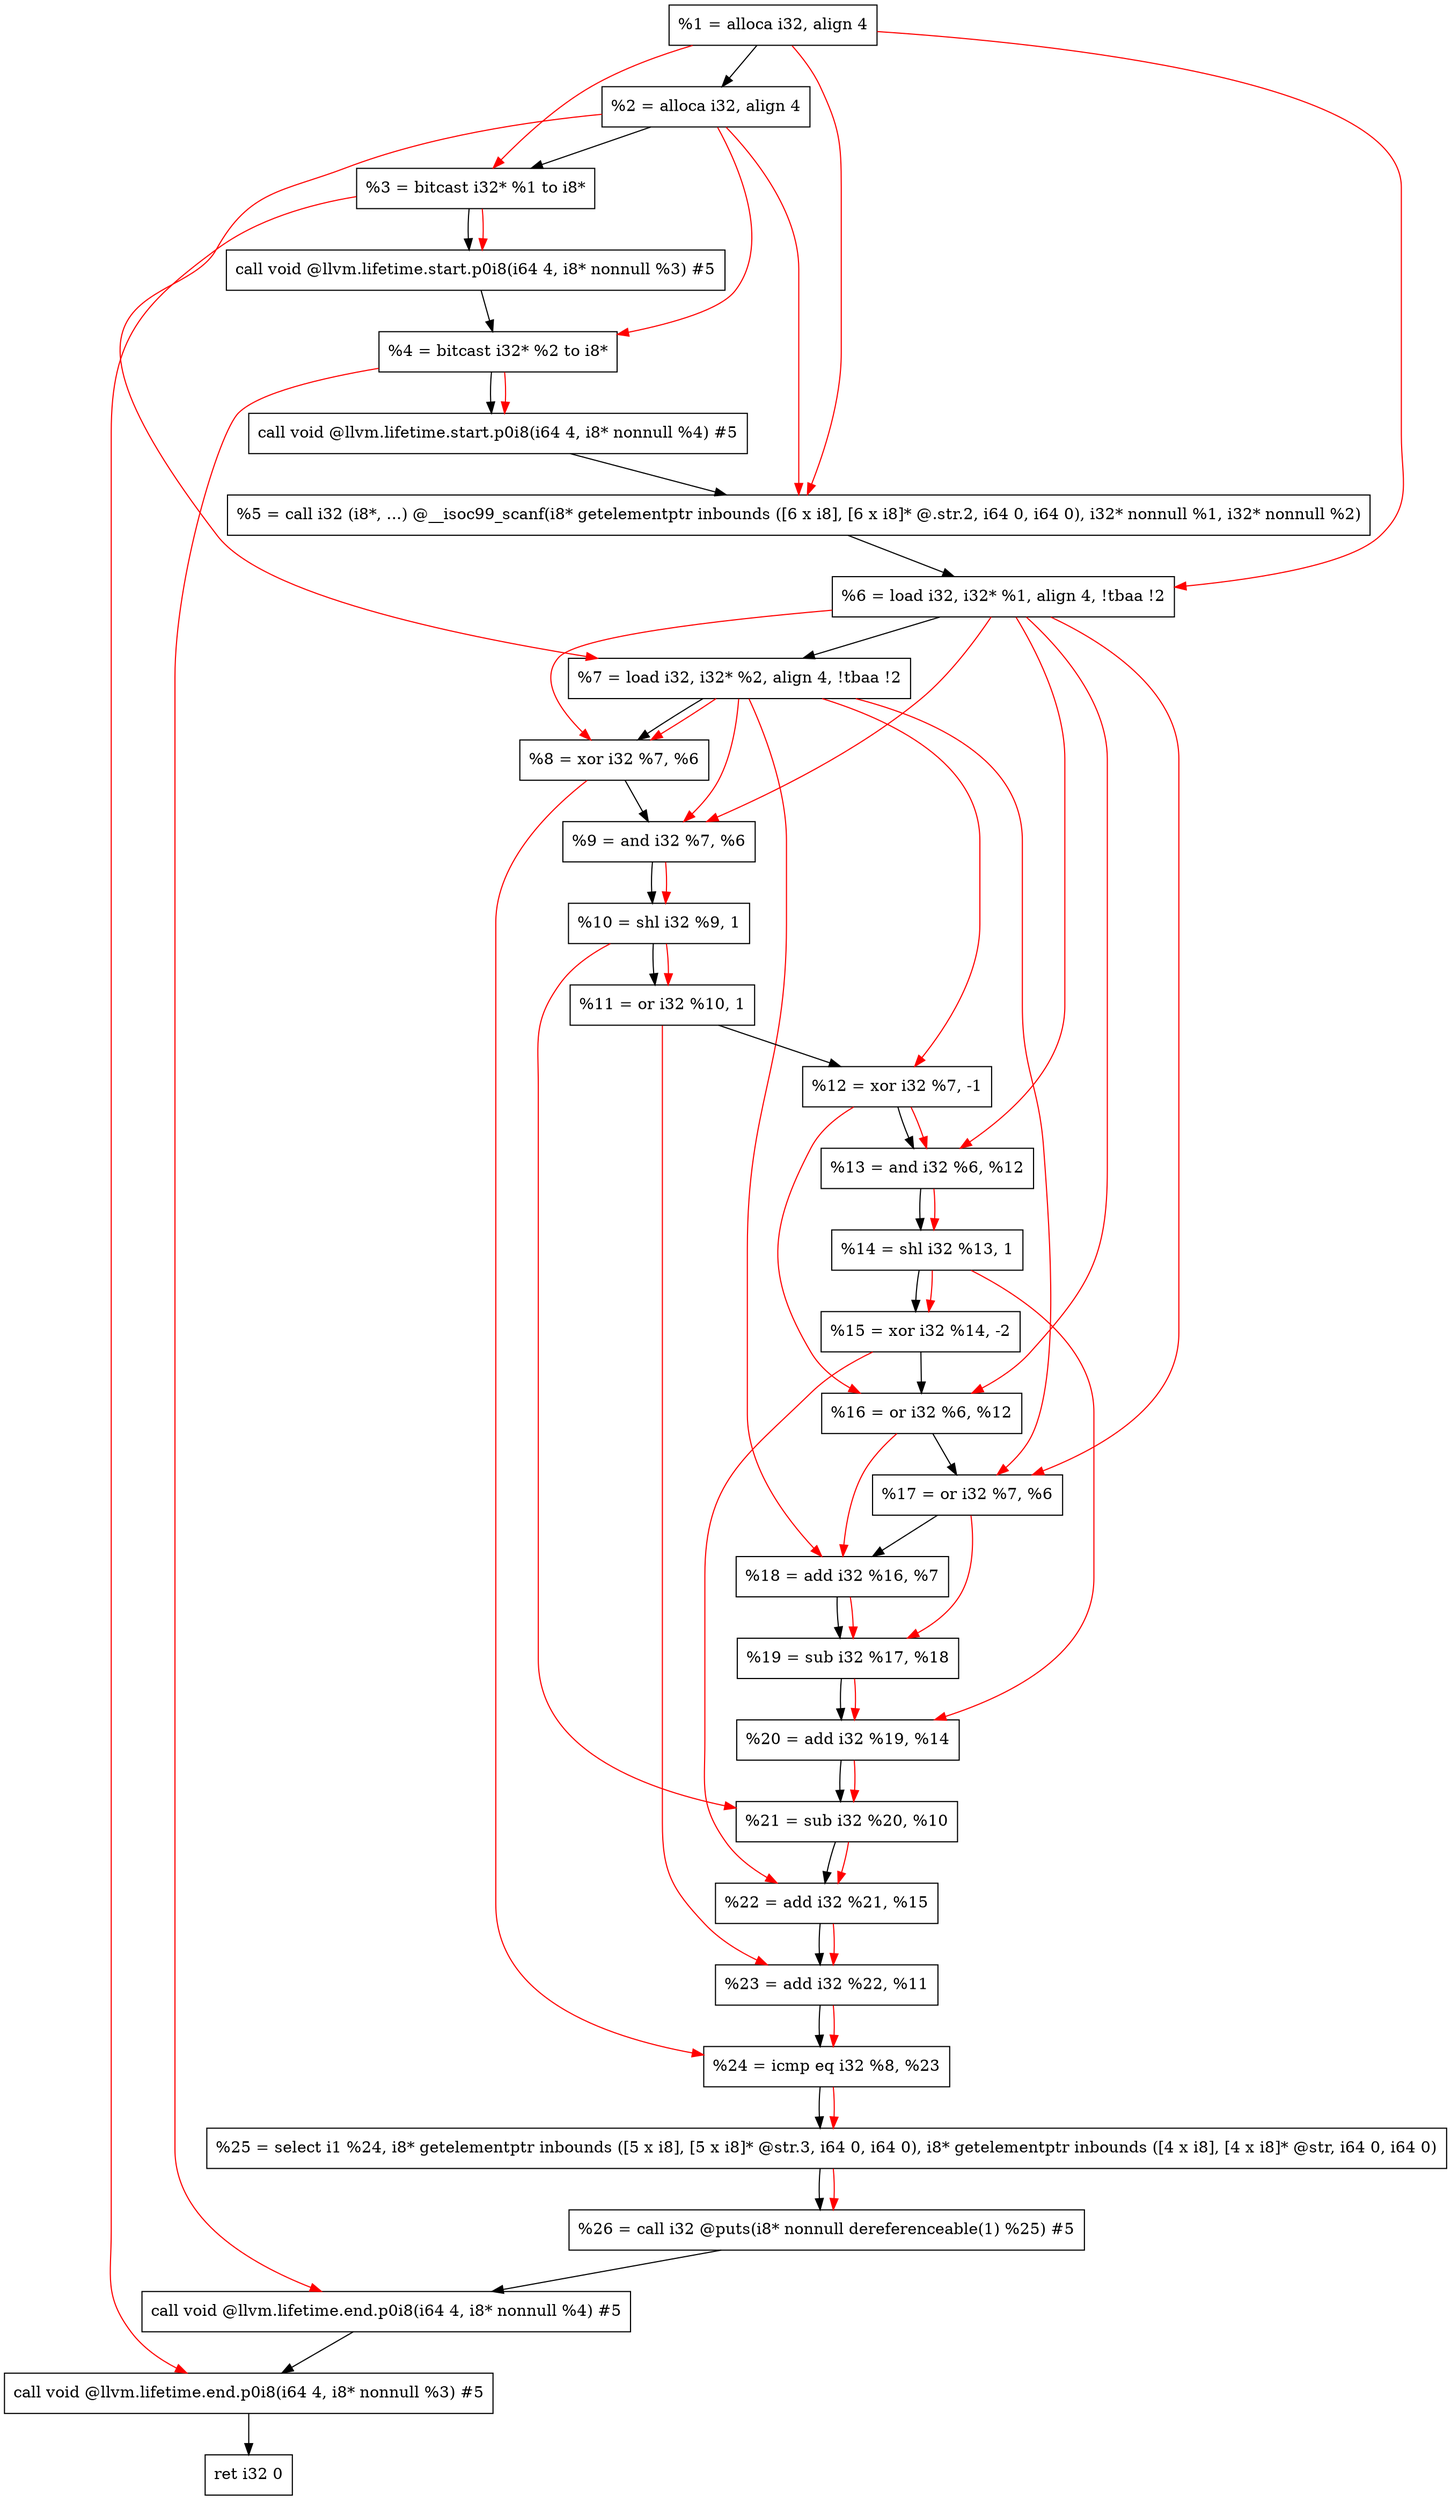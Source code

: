 digraph "DFG for'main' function" {
	Node0x1e1b868[shape=record, label="  %1 = alloca i32, align 4"];
	Node0x1e1b8e8[shape=record, label="  %2 = alloca i32, align 4"];
	Node0x1e1b978[shape=record, label="  %3 = bitcast i32* %1 to i8*"];
	Node0x1e1bdd8[shape=record, label="  call void @llvm.lifetime.start.p0i8(i64 4, i8* nonnull %3) #5"];
	Node0x1e1beb8[shape=record, label="  %4 = bitcast i32* %2 to i8*"];
	Node0x1e1bfd8[shape=record, label="  call void @llvm.lifetime.start.p0i8(i64 4, i8* nonnull %4) #5"];
	Node0x1e1c210[shape=record, label="  %5 = call i32 (i8*, ...) @__isoc99_scanf(i8* getelementptr inbounds ([6 x i8], [6 x i8]* @.str.2, i64 0, i64 0), i32* nonnull %1, i32* nonnull %2)"];
	Node0x1e1c2c8[shape=record, label="  %6 = load i32, i32* %1, align 4, !tbaa !2"];
	Node0x1e1d238[shape=record, label="  %7 = load i32, i32* %2, align 4, !tbaa !2"];
	Node0x1e1d8c0[shape=record, label="  %8 = xor i32 %7, %6"];
	Node0x1e1d930[shape=record, label="  %9 = and i32 %7, %6"];
	Node0x1e1d9a0[shape=record, label="  %10 = shl i32 %9, 1"];
	Node0x1e1da10[shape=record, label="  %11 = or i32 %10, 1"];
	Node0x1e1da80[shape=record, label="  %12 = xor i32 %7, -1"];
	Node0x1e1daf0[shape=record, label="  %13 = and i32 %6, %12"];
	Node0x1e1db60[shape=record, label="  %14 = shl i32 %13, 1"];
	Node0x1e1dbd0[shape=record, label="  %15 = xor i32 %14, -2"];
	Node0x1e1dc40[shape=record, label="  %16 = or i32 %6, %12"];
	Node0x1e1dcb0[shape=record, label="  %17 = or i32 %7, %6"];
	Node0x1e1dd20[shape=record, label="  %18 = add i32 %16, %7"];
	Node0x1e1dd90[shape=record, label="  %19 = sub i32 %17, %18"];
	Node0x1e1de00[shape=record, label="  %20 = add i32 %19, %14"];
	Node0x1e1de70[shape=record, label="  %21 = sub i32 %20, %10"];
	Node0x1e1dee0[shape=record, label="  %22 = add i32 %21, %15"];
	Node0x1e1df50[shape=record, label="  %23 = add i32 %22, %11"];
	Node0x1e1dfc0[shape=record, label="  %24 = icmp eq i32 %8, %23"];
	Node0x1dbc9d8[shape=record, label="  %25 = select i1 %24, i8* getelementptr inbounds ([5 x i8], [5 x i8]* @str.3, i64 0, i64 0), i8* getelementptr inbounds ([4 x i8], [4 x i8]* @str, i64 0, i64 0)"];
	Node0x1e1e050[shape=record, label="  %26 = call i32 @puts(i8* nonnull dereferenceable(1) %25) #5"];
	Node0x1e1e2a8[shape=record, label="  call void @llvm.lifetime.end.p0i8(i64 4, i8* nonnull %4) #5"];
	Node0x1e1e408[shape=record, label="  call void @llvm.lifetime.end.p0i8(i64 4, i8* nonnull %3) #5"];
	Node0x1e1e4c8[shape=record, label="  ret i32 0"];
	Node0x1e1b868 -> Node0x1e1b8e8;
	Node0x1e1b8e8 -> Node0x1e1b978;
	Node0x1e1b978 -> Node0x1e1bdd8;
	Node0x1e1bdd8 -> Node0x1e1beb8;
	Node0x1e1beb8 -> Node0x1e1bfd8;
	Node0x1e1bfd8 -> Node0x1e1c210;
	Node0x1e1c210 -> Node0x1e1c2c8;
	Node0x1e1c2c8 -> Node0x1e1d238;
	Node0x1e1d238 -> Node0x1e1d8c0;
	Node0x1e1d8c0 -> Node0x1e1d930;
	Node0x1e1d930 -> Node0x1e1d9a0;
	Node0x1e1d9a0 -> Node0x1e1da10;
	Node0x1e1da10 -> Node0x1e1da80;
	Node0x1e1da80 -> Node0x1e1daf0;
	Node0x1e1daf0 -> Node0x1e1db60;
	Node0x1e1db60 -> Node0x1e1dbd0;
	Node0x1e1dbd0 -> Node0x1e1dc40;
	Node0x1e1dc40 -> Node0x1e1dcb0;
	Node0x1e1dcb0 -> Node0x1e1dd20;
	Node0x1e1dd20 -> Node0x1e1dd90;
	Node0x1e1dd90 -> Node0x1e1de00;
	Node0x1e1de00 -> Node0x1e1de70;
	Node0x1e1de70 -> Node0x1e1dee0;
	Node0x1e1dee0 -> Node0x1e1df50;
	Node0x1e1df50 -> Node0x1e1dfc0;
	Node0x1e1dfc0 -> Node0x1dbc9d8;
	Node0x1dbc9d8 -> Node0x1e1e050;
	Node0x1e1e050 -> Node0x1e1e2a8;
	Node0x1e1e2a8 -> Node0x1e1e408;
	Node0x1e1e408 -> Node0x1e1e4c8;
edge [color=red]
	Node0x1e1b868 -> Node0x1e1b978;
	Node0x1e1b978 -> Node0x1e1bdd8;
	Node0x1e1b8e8 -> Node0x1e1beb8;
	Node0x1e1beb8 -> Node0x1e1bfd8;
	Node0x1e1b868 -> Node0x1e1c210;
	Node0x1e1b8e8 -> Node0x1e1c210;
	Node0x1e1b868 -> Node0x1e1c2c8;
	Node0x1e1b8e8 -> Node0x1e1d238;
	Node0x1e1d238 -> Node0x1e1d8c0;
	Node0x1e1c2c8 -> Node0x1e1d8c0;
	Node0x1e1d238 -> Node0x1e1d930;
	Node0x1e1c2c8 -> Node0x1e1d930;
	Node0x1e1d930 -> Node0x1e1d9a0;
	Node0x1e1d9a0 -> Node0x1e1da10;
	Node0x1e1d238 -> Node0x1e1da80;
	Node0x1e1c2c8 -> Node0x1e1daf0;
	Node0x1e1da80 -> Node0x1e1daf0;
	Node0x1e1daf0 -> Node0x1e1db60;
	Node0x1e1db60 -> Node0x1e1dbd0;
	Node0x1e1c2c8 -> Node0x1e1dc40;
	Node0x1e1da80 -> Node0x1e1dc40;
	Node0x1e1d238 -> Node0x1e1dcb0;
	Node0x1e1c2c8 -> Node0x1e1dcb0;
	Node0x1e1dc40 -> Node0x1e1dd20;
	Node0x1e1d238 -> Node0x1e1dd20;
	Node0x1e1dcb0 -> Node0x1e1dd90;
	Node0x1e1dd20 -> Node0x1e1dd90;
	Node0x1e1dd90 -> Node0x1e1de00;
	Node0x1e1db60 -> Node0x1e1de00;
	Node0x1e1de00 -> Node0x1e1de70;
	Node0x1e1d9a0 -> Node0x1e1de70;
	Node0x1e1de70 -> Node0x1e1dee0;
	Node0x1e1dbd0 -> Node0x1e1dee0;
	Node0x1e1dee0 -> Node0x1e1df50;
	Node0x1e1da10 -> Node0x1e1df50;
	Node0x1e1d8c0 -> Node0x1e1dfc0;
	Node0x1e1df50 -> Node0x1e1dfc0;
	Node0x1e1dfc0 -> Node0x1dbc9d8;
	Node0x1dbc9d8 -> Node0x1e1e050;
	Node0x1e1beb8 -> Node0x1e1e2a8;
	Node0x1e1b978 -> Node0x1e1e408;
}
